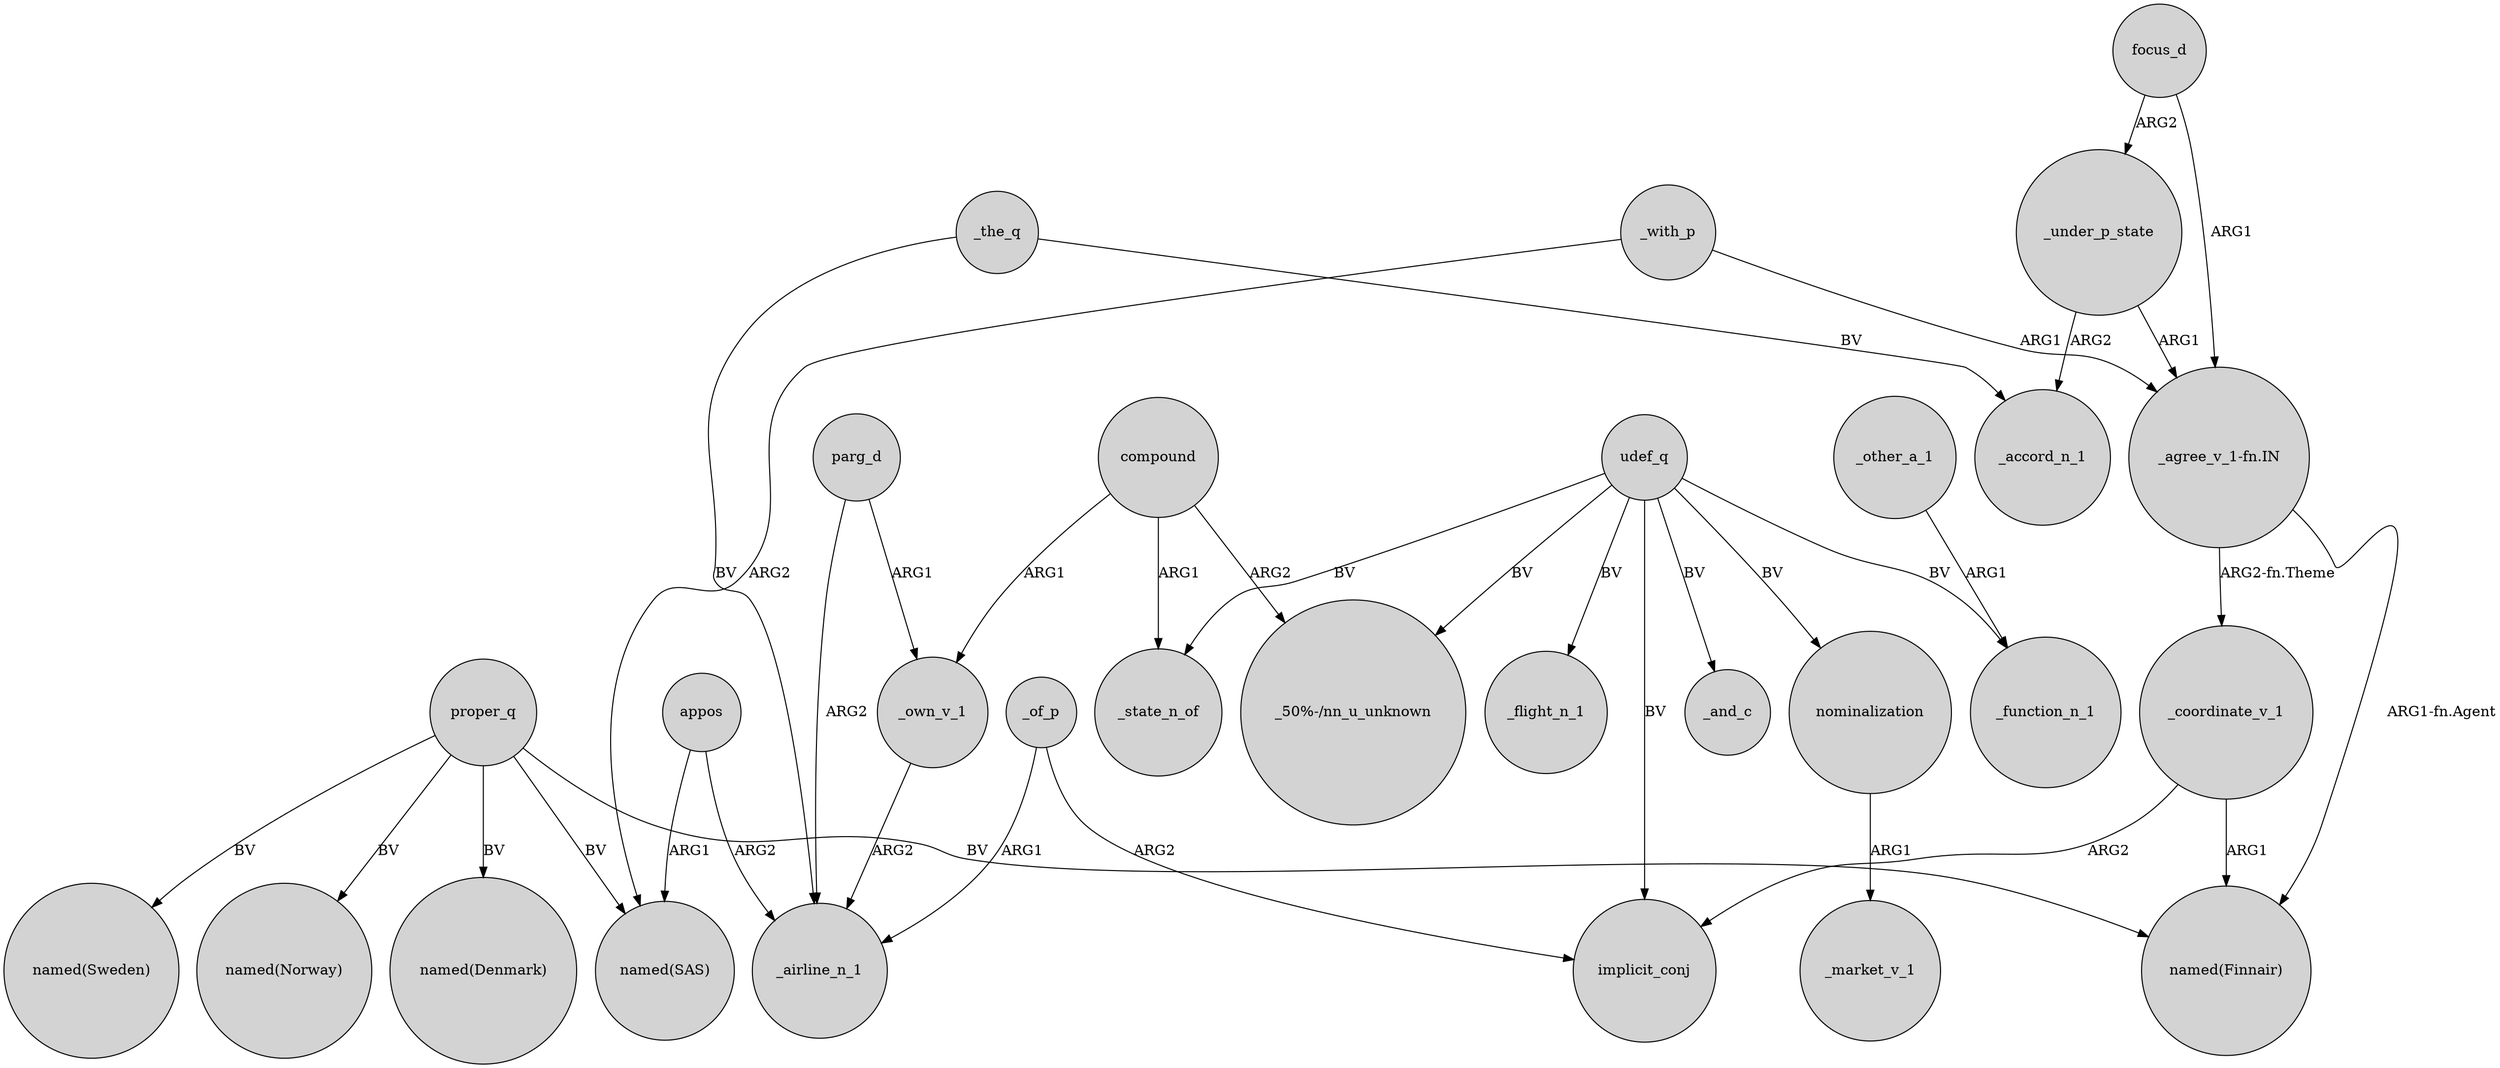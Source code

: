 digraph {
	node [shape=circle style=filled]
	proper_q -> "named(Denmark)" [label=BV]
	_other_a_1 -> _function_n_1 [label=ARG1]
	udef_q -> "_50%-/nn_u_unknown" [label=BV]
	parg_d -> _own_v_1 [label=ARG1]
	appos -> "named(SAS)" [label=ARG1]
	nominalization -> _market_v_1 [label=ARG1]
	_with_p -> "named(SAS)" [label=ARG2]
	udef_q -> _flight_n_1 [label=BV]
	udef_q -> _state_n_of [label=BV]
	proper_q -> "named(Finnair)" [label=BV]
	compound -> _own_v_1 [label=ARG1]
	udef_q -> implicit_conj [label=BV]
	_under_p_state -> _accord_n_1 [label=ARG2]
	_own_v_1 -> _airline_n_1 [label=ARG2]
	compound -> "_50%-/nn_u_unknown" [label=ARG2]
	_of_p -> _airline_n_1 [label=ARG1]
	proper_q -> "named(Sweden)" [label=BV]
	"_agree_v_1-fn.IN" -> _coordinate_v_1 [label="ARG2-fn.Theme"]
	proper_q -> "named(Norway)" [label=BV]
	_under_p_state -> "_agree_v_1-fn.IN" [label=ARG1]
	udef_q -> _function_n_1 [label=BV]
	_the_q -> _airline_n_1 [label=BV]
	_with_p -> "_agree_v_1-fn.IN" [label=ARG1]
	udef_q -> nominalization [label=BV]
	compound -> _state_n_of [label=ARG1]
	_of_p -> implicit_conj [label=ARG2]
	"_agree_v_1-fn.IN" -> "named(Finnair)" [label="ARG1-fn.Agent"]
	appos -> _airline_n_1 [label=ARG2]
	parg_d -> _airline_n_1 [label=ARG2]
	_the_q -> _accord_n_1 [label=BV]
	focus_d -> "_agree_v_1-fn.IN" [label=ARG1]
	_coordinate_v_1 -> implicit_conj [label=ARG2]
	udef_q -> _and_c [label=BV]
	focus_d -> _under_p_state [label=ARG2]
	_coordinate_v_1 -> "named(Finnair)" [label=ARG1]
	proper_q -> "named(SAS)" [label=BV]
}
